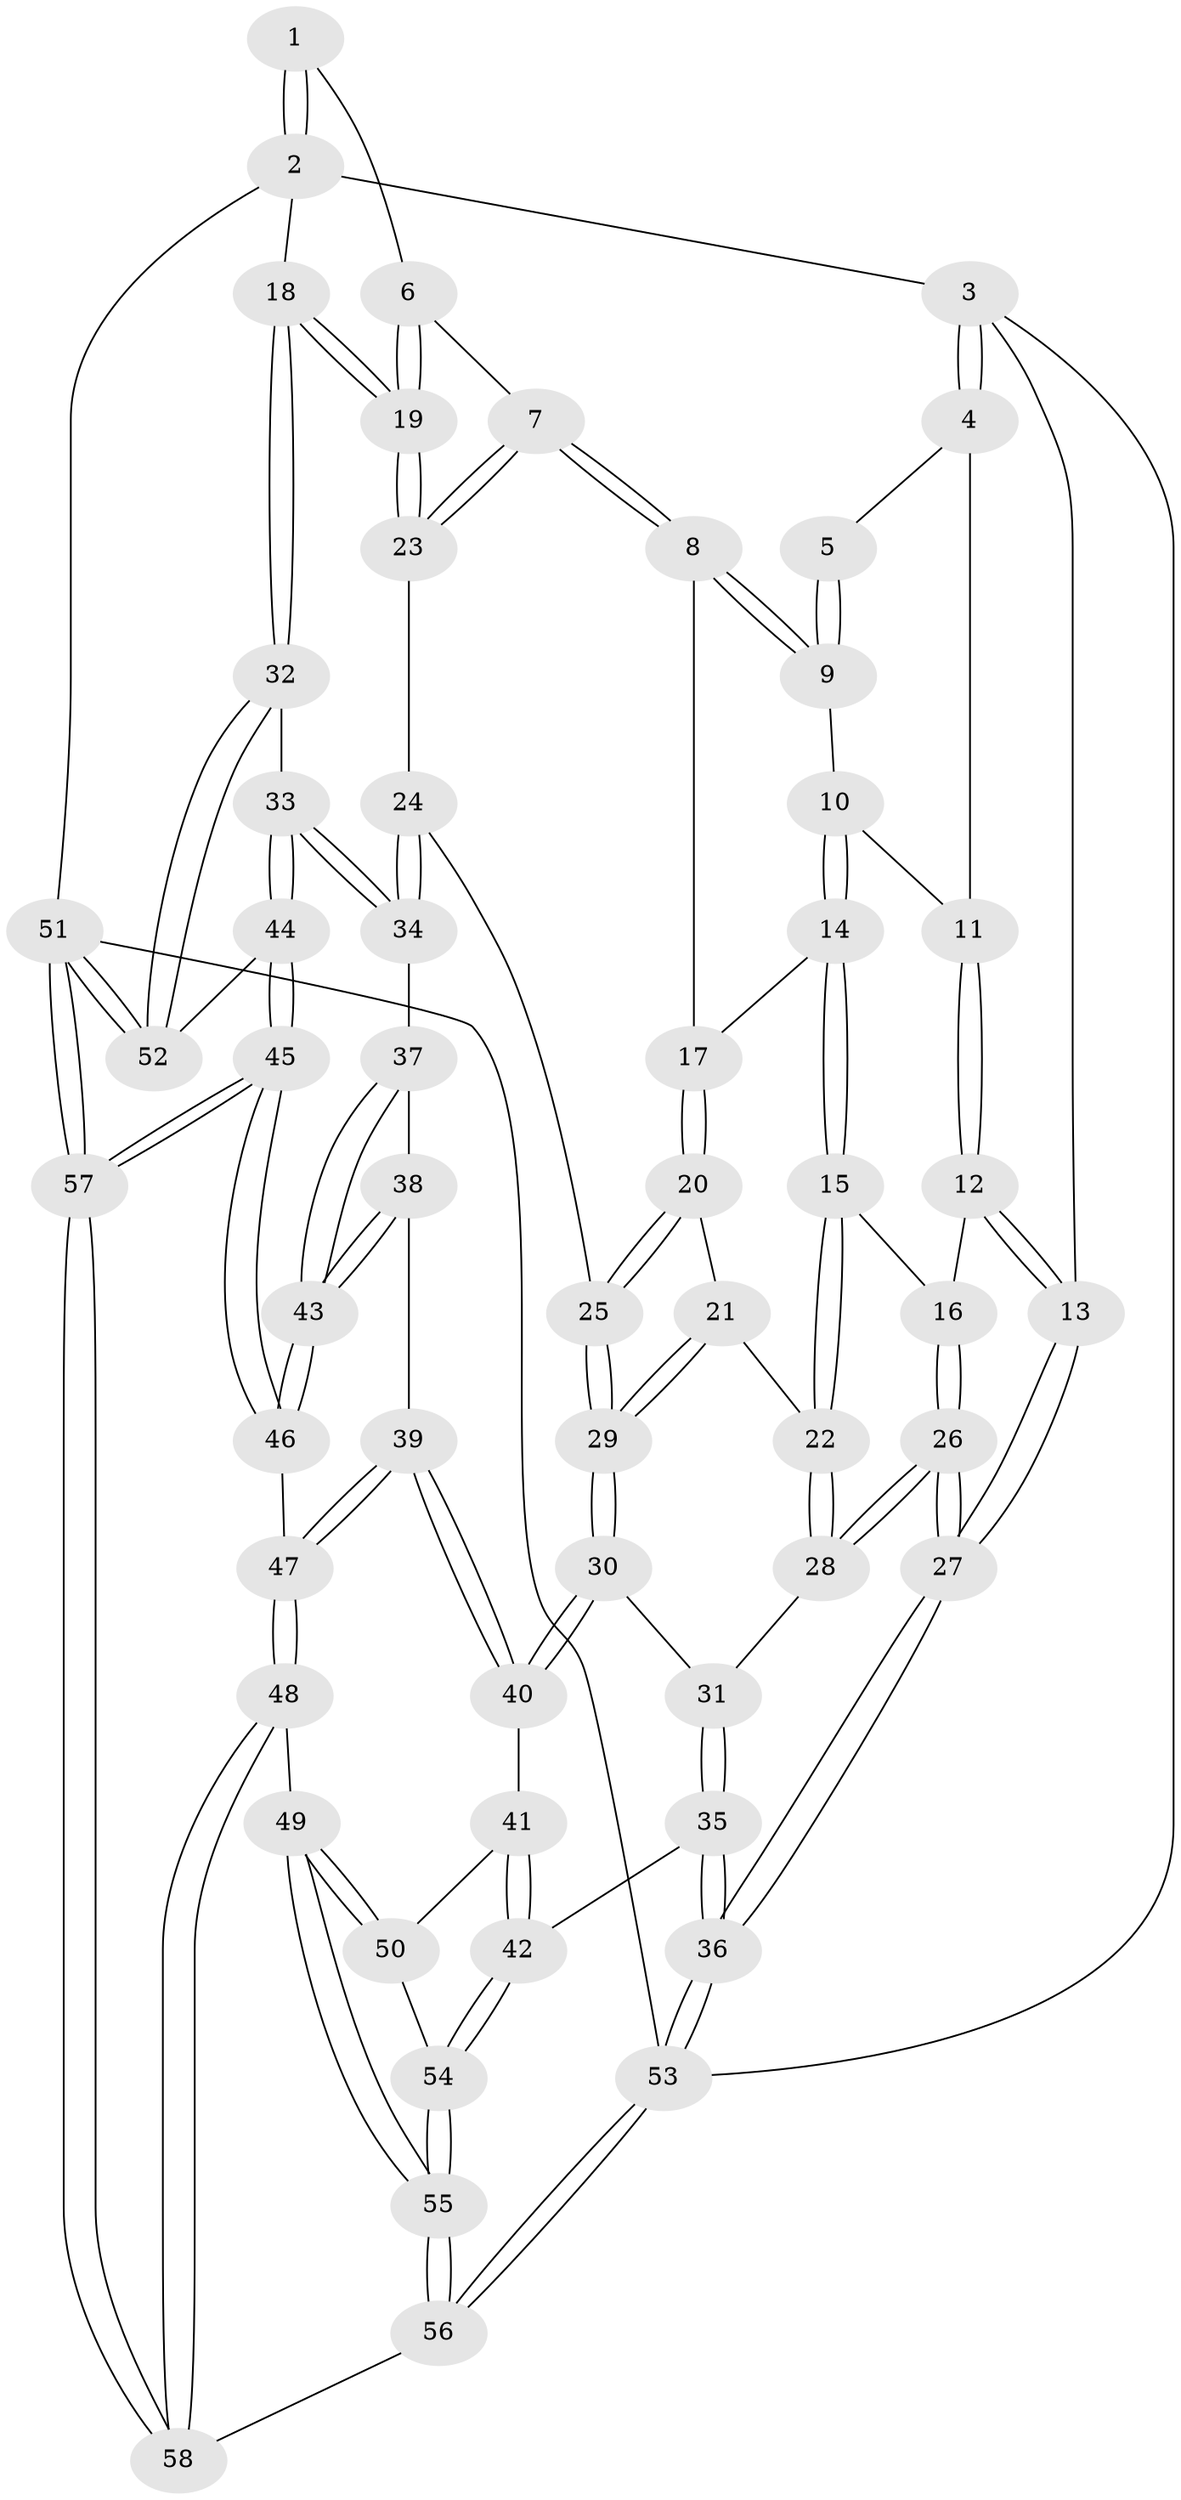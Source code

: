 // coarse degree distribution, {4: 0.48484848484848486, 5: 0.18181818181818182, 6: 0.18181818181818182, 3: 0.09090909090909091, 2: 0.030303030303030304, 7: 0.030303030303030304}
// Generated by graph-tools (version 1.1) at 2025/42/03/06/25 10:42:27]
// undirected, 58 vertices, 142 edges
graph export_dot {
graph [start="1"]
  node [color=gray90,style=filled];
  1 [pos="+0.9965536839575121+0"];
  2 [pos="+1+0"];
  3 [pos="+0+0"];
  4 [pos="+0.23226658992064633+0"];
  5 [pos="+0.5471160788783503+0"];
  6 [pos="+0.792598147089748+0.15436486738233895"];
  7 [pos="+0.6540219162229151+0.20395938197027935"];
  8 [pos="+0.64184036824444+0.19444697974037864"];
  9 [pos="+0.5777470128878226+0.08375009063909239"];
  10 [pos="+0.3838289322740773+0.15386009158104588"];
  11 [pos="+0.25766828698750277+0.032989233609397414"];
  12 [pos="+0.16536348482256416+0.24159146139199789"];
  13 [pos="+0+0"];
  14 [pos="+0.3908337465360647+0.19659114615232426"];
  15 [pos="+0.19021908050703626+0.2645763101722258"];
  16 [pos="+0.16561888244550507+0.24321085713760215"];
  17 [pos="+0.4161131521836601+0.2652298788818205"];
  18 [pos="+1+0.3977211994685547"];
  19 [pos="+1+0.3647167910285505"];
  20 [pos="+0.4050451068610028+0.2981174955744831"];
  21 [pos="+0.29242932512708164+0.3514824520459938"];
  22 [pos="+0.270318019785498+0.35308794820504413"];
  23 [pos="+0.658512896008014+0.3288869440897398"];
  24 [pos="+0.6198775305424755+0.4541699760969214"];
  25 [pos="+0.5648571609821776+0.47728808783560356"];
  26 [pos="+0+0.516124769546606"];
  27 [pos="+0+0.5298154298830176"];
  28 [pos="+0.22629674562916918+0.46781024894321455"];
  29 [pos="+0.4858412231754032+0.5627787994044563"];
  30 [pos="+0.4631792049305805+0.6030562610956628"];
  31 [pos="+0.2768572506042694+0.5457475426299001"];
  32 [pos="+1+0.5259273264816462"];
  33 [pos="+0.9730701341590646+0.5828493634523645"];
  34 [pos="+0.8567674455049824+0.5915477202935658"];
  35 [pos="+0.10442946601944174+0.7514145464955873"];
  36 [pos="+0+0.7660200715376976"];
  37 [pos="+0.8536110008967049+0.594973510874898"];
  38 [pos="+0.6353331205596623+0.6783871608455354"];
  39 [pos="+0.5100868800246215+0.6656536600336455"];
  40 [pos="+0.46346821533465926+0.613614470800942"];
  41 [pos="+0.4410200275130234+0.6413444075857554"];
  42 [pos="+0.24757251844118103+0.792764648113836"];
  43 [pos="+0.721873817564592+0.790515760410181"];
  44 [pos="+0.8731353370601813+0.9038177369443775"];
  45 [pos="+0.8297777269459595+0.974919970236076"];
  46 [pos="+0.6978637614918605+0.846083461794362"];
  47 [pos="+0.5973503596646837+0.850418068085048"];
  48 [pos="+0.5962567713191724+0.8516037699593293"];
  49 [pos="+0.49248779613674004+0.8963605353803852"];
  50 [pos="+0.4289976191870316+0.8326909204267656"];
  51 [pos="+1+1"];
  52 [pos="+1+0.7771616605652758"];
  53 [pos="+0+1"];
  54 [pos="+0.28143931748093837+0.8440898521962226"];
  55 [pos="+0.3509953490807607+1"];
  56 [pos="+0.3347164219745773+1"];
  57 [pos="+0.910978203835053+1"];
  58 [pos="+0.6036952167740469+1"];
  1 -- 2;
  1 -- 2;
  1 -- 6;
  2 -- 3;
  2 -- 18;
  2 -- 51;
  3 -- 4;
  3 -- 4;
  3 -- 13;
  3 -- 53;
  4 -- 5;
  4 -- 11;
  5 -- 9;
  5 -- 9;
  6 -- 7;
  6 -- 19;
  6 -- 19;
  7 -- 8;
  7 -- 8;
  7 -- 23;
  7 -- 23;
  8 -- 9;
  8 -- 9;
  8 -- 17;
  9 -- 10;
  10 -- 11;
  10 -- 14;
  10 -- 14;
  11 -- 12;
  11 -- 12;
  12 -- 13;
  12 -- 13;
  12 -- 16;
  13 -- 27;
  13 -- 27;
  14 -- 15;
  14 -- 15;
  14 -- 17;
  15 -- 16;
  15 -- 22;
  15 -- 22;
  16 -- 26;
  16 -- 26;
  17 -- 20;
  17 -- 20;
  18 -- 19;
  18 -- 19;
  18 -- 32;
  18 -- 32;
  19 -- 23;
  19 -- 23;
  20 -- 21;
  20 -- 25;
  20 -- 25;
  21 -- 22;
  21 -- 29;
  21 -- 29;
  22 -- 28;
  22 -- 28;
  23 -- 24;
  24 -- 25;
  24 -- 34;
  24 -- 34;
  25 -- 29;
  25 -- 29;
  26 -- 27;
  26 -- 27;
  26 -- 28;
  26 -- 28;
  27 -- 36;
  27 -- 36;
  28 -- 31;
  29 -- 30;
  29 -- 30;
  30 -- 31;
  30 -- 40;
  30 -- 40;
  31 -- 35;
  31 -- 35;
  32 -- 33;
  32 -- 52;
  32 -- 52;
  33 -- 34;
  33 -- 34;
  33 -- 44;
  33 -- 44;
  34 -- 37;
  35 -- 36;
  35 -- 36;
  35 -- 42;
  36 -- 53;
  36 -- 53;
  37 -- 38;
  37 -- 43;
  37 -- 43;
  38 -- 39;
  38 -- 43;
  38 -- 43;
  39 -- 40;
  39 -- 40;
  39 -- 47;
  39 -- 47;
  40 -- 41;
  41 -- 42;
  41 -- 42;
  41 -- 50;
  42 -- 54;
  42 -- 54;
  43 -- 46;
  43 -- 46;
  44 -- 45;
  44 -- 45;
  44 -- 52;
  45 -- 46;
  45 -- 46;
  45 -- 57;
  45 -- 57;
  46 -- 47;
  47 -- 48;
  47 -- 48;
  48 -- 49;
  48 -- 58;
  48 -- 58;
  49 -- 50;
  49 -- 50;
  49 -- 55;
  49 -- 55;
  50 -- 54;
  51 -- 52;
  51 -- 52;
  51 -- 57;
  51 -- 57;
  51 -- 53;
  53 -- 56;
  53 -- 56;
  54 -- 55;
  54 -- 55;
  55 -- 56;
  55 -- 56;
  56 -- 58;
  57 -- 58;
  57 -- 58;
}
